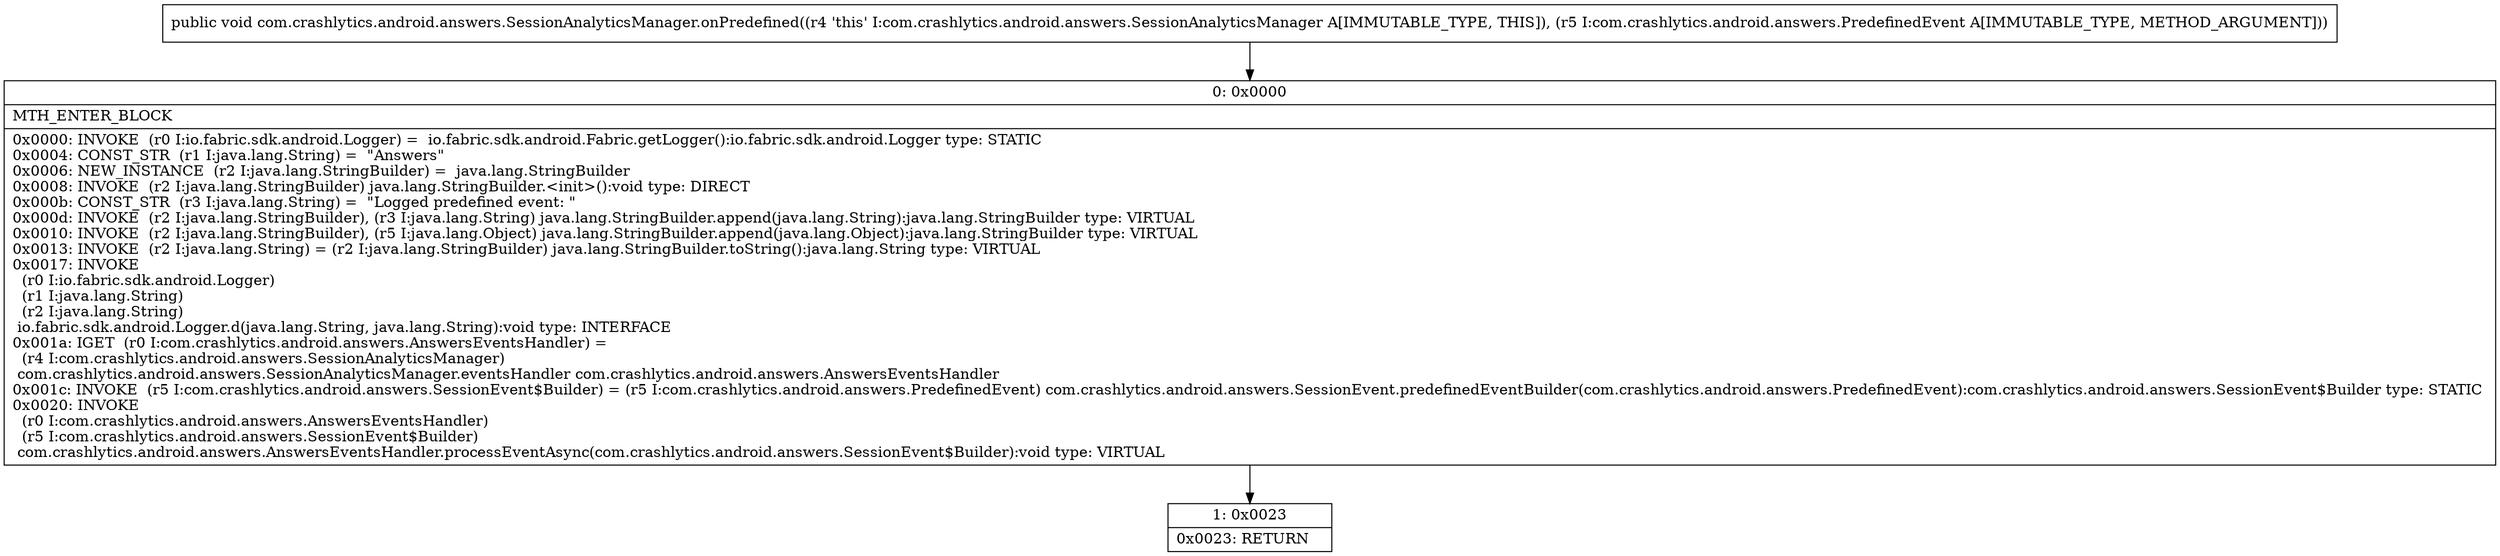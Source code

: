 digraph "CFG forcom.crashlytics.android.answers.SessionAnalyticsManager.onPredefined(Lcom\/crashlytics\/android\/answers\/PredefinedEvent;)V" {
Node_0 [shape=record,label="{0\:\ 0x0000|MTH_ENTER_BLOCK\l|0x0000: INVOKE  (r0 I:io.fabric.sdk.android.Logger) =  io.fabric.sdk.android.Fabric.getLogger():io.fabric.sdk.android.Logger type: STATIC \l0x0004: CONST_STR  (r1 I:java.lang.String) =  \"Answers\" \l0x0006: NEW_INSTANCE  (r2 I:java.lang.StringBuilder) =  java.lang.StringBuilder \l0x0008: INVOKE  (r2 I:java.lang.StringBuilder) java.lang.StringBuilder.\<init\>():void type: DIRECT \l0x000b: CONST_STR  (r3 I:java.lang.String) =  \"Logged predefined event: \" \l0x000d: INVOKE  (r2 I:java.lang.StringBuilder), (r3 I:java.lang.String) java.lang.StringBuilder.append(java.lang.String):java.lang.StringBuilder type: VIRTUAL \l0x0010: INVOKE  (r2 I:java.lang.StringBuilder), (r5 I:java.lang.Object) java.lang.StringBuilder.append(java.lang.Object):java.lang.StringBuilder type: VIRTUAL \l0x0013: INVOKE  (r2 I:java.lang.String) = (r2 I:java.lang.StringBuilder) java.lang.StringBuilder.toString():java.lang.String type: VIRTUAL \l0x0017: INVOKE  \l  (r0 I:io.fabric.sdk.android.Logger)\l  (r1 I:java.lang.String)\l  (r2 I:java.lang.String)\l io.fabric.sdk.android.Logger.d(java.lang.String, java.lang.String):void type: INTERFACE \l0x001a: IGET  (r0 I:com.crashlytics.android.answers.AnswersEventsHandler) = \l  (r4 I:com.crashlytics.android.answers.SessionAnalyticsManager)\l com.crashlytics.android.answers.SessionAnalyticsManager.eventsHandler com.crashlytics.android.answers.AnswersEventsHandler \l0x001c: INVOKE  (r5 I:com.crashlytics.android.answers.SessionEvent$Builder) = (r5 I:com.crashlytics.android.answers.PredefinedEvent) com.crashlytics.android.answers.SessionEvent.predefinedEventBuilder(com.crashlytics.android.answers.PredefinedEvent):com.crashlytics.android.answers.SessionEvent$Builder type: STATIC \l0x0020: INVOKE  \l  (r0 I:com.crashlytics.android.answers.AnswersEventsHandler)\l  (r5 I:com.crashlytics.android.answers.SessionEvent$Builder)\l com.crashlytics.android.answers.AnswersEventsHandler.processEventAsync(com.crashlytics.android.answers.SessionEvent$Builder):void type: VIRTUAL \l}"];
Node_1 [shape=record,label="{1\:\ 0x0023|0x0023: RETURN   \l}"];
MethodNode[shape=record,label="{public void com.crashlytics.android.answers.SessionAnalyticsManager.onPredefined((r4 'this' I:com.crashlytics.android.answers.SessionAnalyticsManager A[IMMUTABLE_TYPE, THIS]), (r5 I:com.crashlytics.android.answers.PredefinedEvent A[IMMUTABLE_TYPE, METHOD_ARGUMENT])) }"];
MethodNode -> Node_0;
Node_0 -> Node_1;
}


